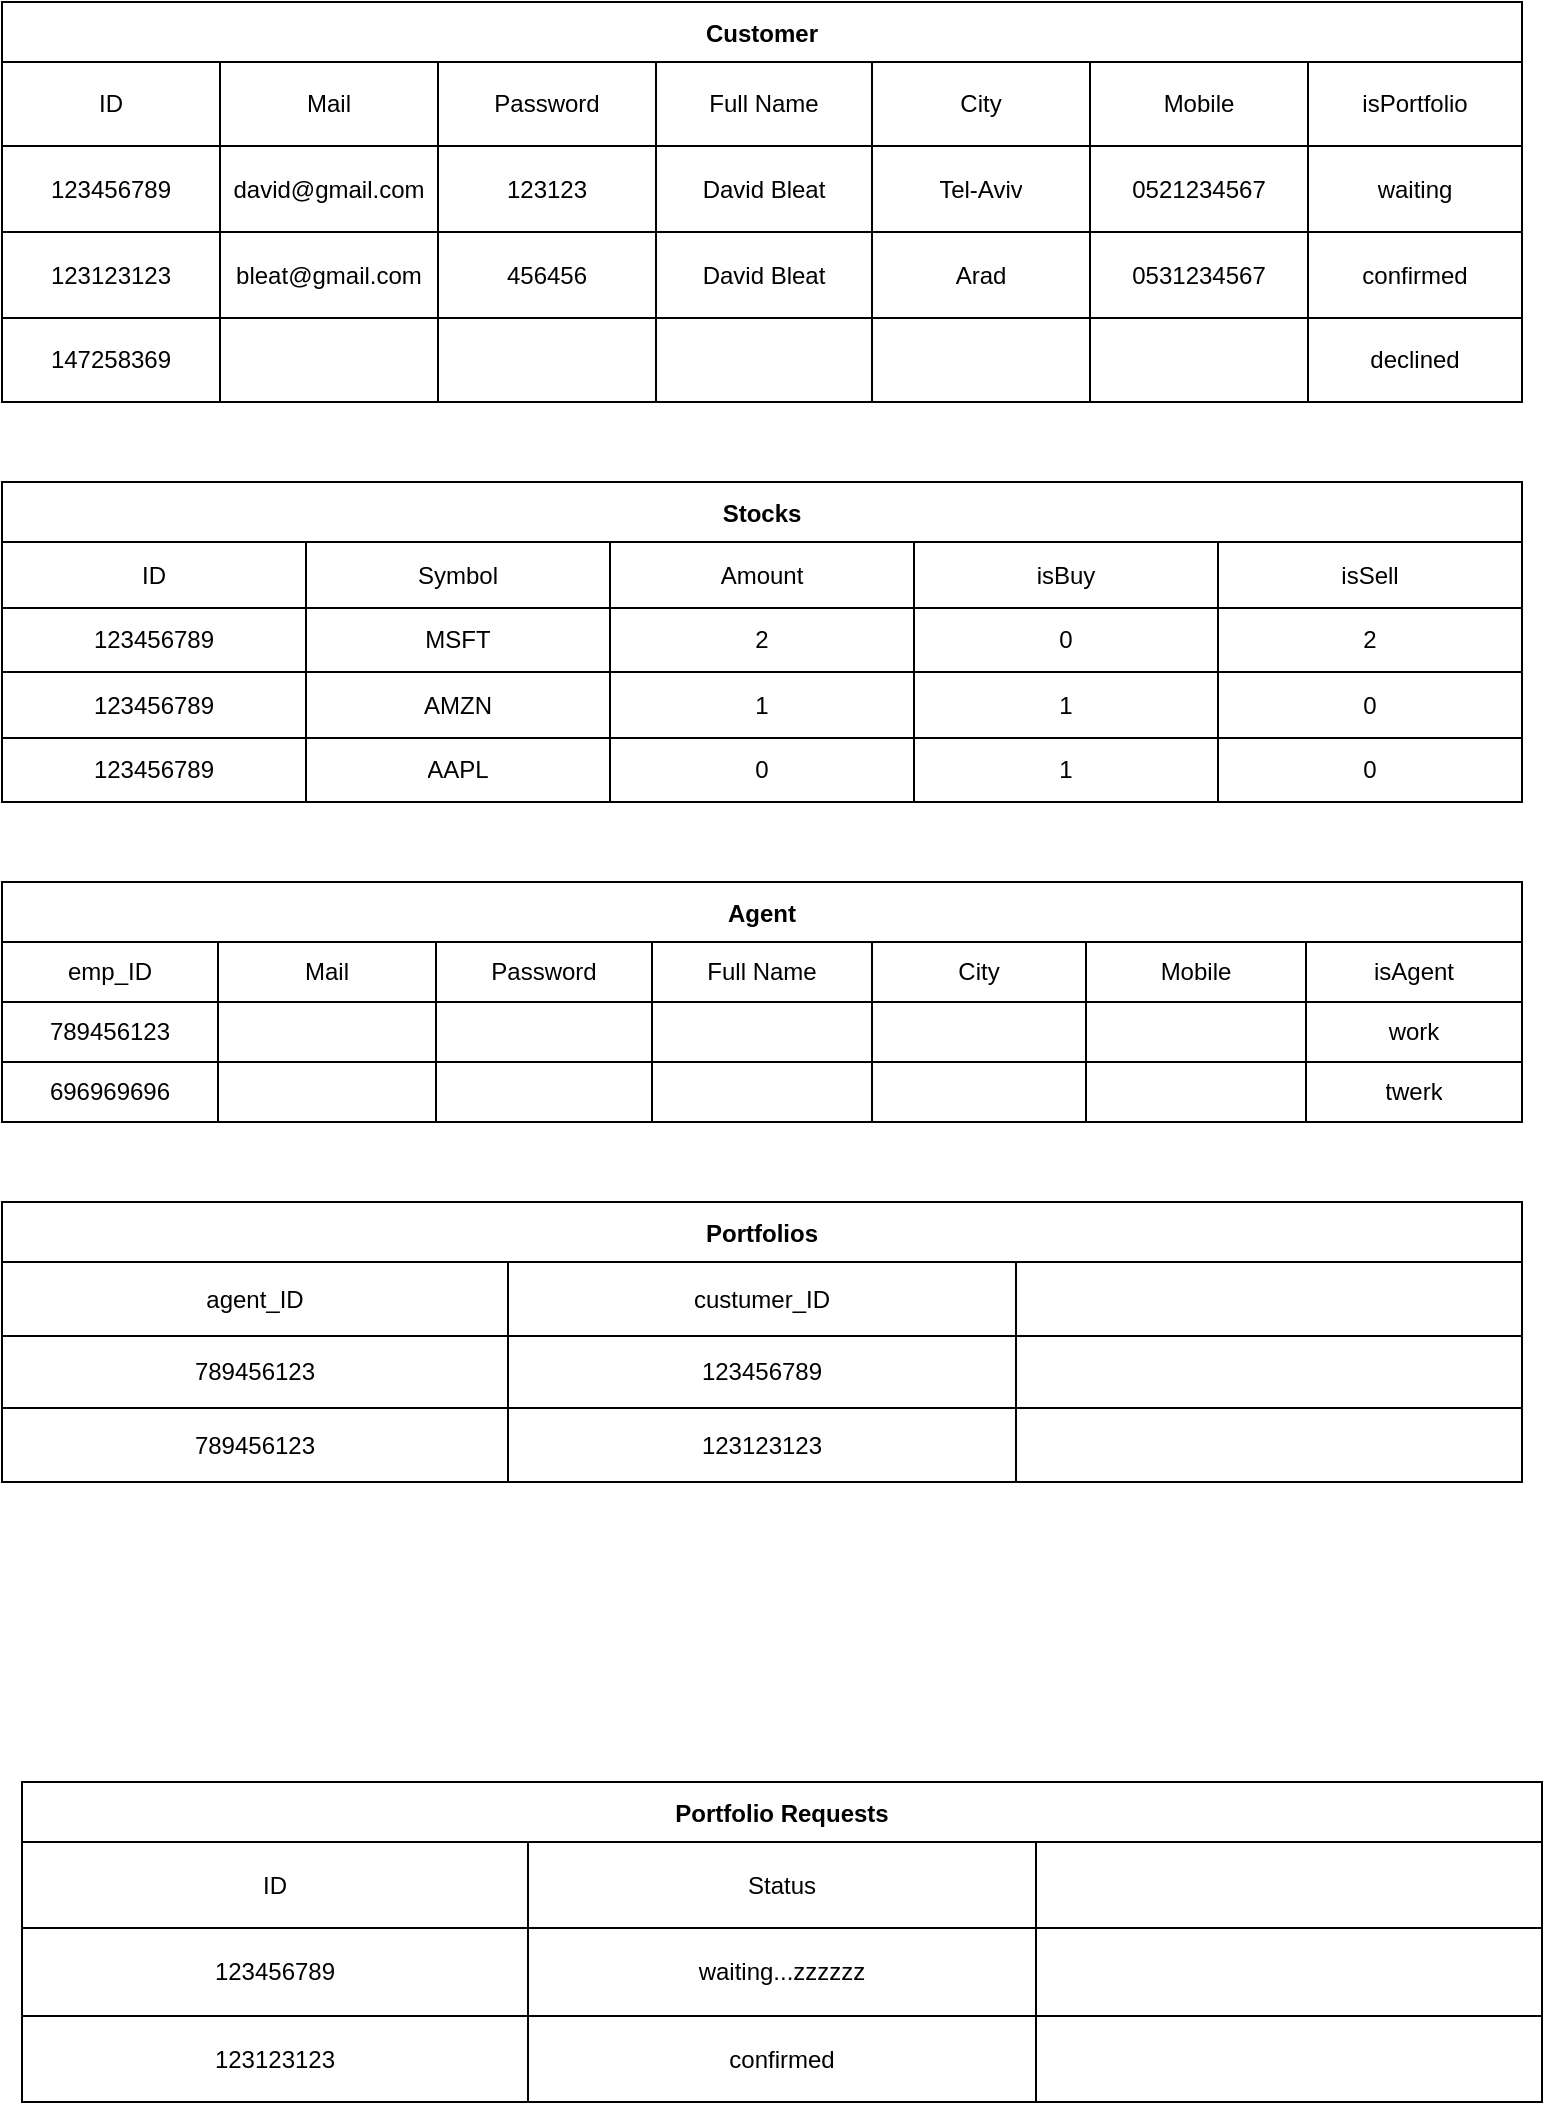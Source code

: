 <mxfile version="17.2.4" type="device"><diagram id="ViAlL8SlygQ1EkXFm6IQ" name="Page-1"><mxGraphModel dx="1422" dy="786" grid="1" gridSize="10" guides="1" tooltips="1" connect="1" arrows="1" fold="1" page="1" pageScale="1" pageWidth="827" pageHeight="1169" math="0" shadow="0"><root><mxCell id="0"/><mxCell id="1" parent="0"/><mxCell id="Bq81MzoqfHAyuLCeeTF2-1" value="Customer" style="shape=table;startSize=30;container=1;collapsible=0;childLayout=tableLayout;fontStyle=1;align=center;" vertex="1" parent="1"><mxGeometry x="40" y="40" width="760" height="200" as="geometry"/></mxCell><mxCell id="Bq81MzoqfHAyuLCeeTF2-2" value="" style="shape=tableRow;horizontal=0;startSize=0;swimlaneHead=0;swimlaneBody=0;top=0;left=0;bottom=0;right=0;collapsible=0;dropTarget=0;fillColor=none;points=[[0,0.5],[1,0.5]];portConstraint=eastwest;" vertex="1" parent="Bq81MzoqfHAyuLCeeTF2-1"><mxGeometry y="30" width="760" height="42" as="geometry"/></mxCell><mxCell id="Bq81MzoqfHAyuLCeeTF2-3" value="ID" style="shape=partialRectangle;html=1;whiteSpace=wrap;connectable=0;fillColor=none;top=0;left=0;bottom=0;right=0;overflow=hidden;" vertex="1" parent="Bq81MzoqfHAyuLCeeTF2-2"><mxGeometry width="109" height="42" as="geometry"><mxRectangle width="109" height="42" as="alternateBounds"/></mxGeometry></mxCell><mxCell id="Bq81MzoqfHAyuLCeeTF2-4" value="Mail" style="shape=partialRectangle;html=1;whiteSpace=wrap;connectable=0;fillColor=none;top=0;left=0;bottom=0;right=0;overflow=hidden;" vertex="1" parent="Bq81MzoqfHAyuLCeeTF2-2"><mxGeometry x="109" width="109" height="42" as="geometry"><mxRectangle width="109" height="42" as="alternateBounds"/></mxGeometry></mxCell><mxCell id="Bq81MzoqfHAyuLCeeTF2-5" value="Password" style="shape=partialRectangle;html=1;whiteSpace=wrap;connectable=0;fillColor=none;top=0;left=0;bottom=0;right=0;overflow=hidden;" vertex="1" parent="Bq81MzoqfHAyuLCeeTF2-2"><mxGeometry x="218" width="109" height="42" as="geometry"><mxRectangle width="109" height="42" as="alternateBounds"/></mxGeometry></mxCell><mxCell id="Bq81MzoqfHAyuLCeeTF2-14" value="Full Name" style="shape=partialRectangle;html=1;whiteSpace=wrap;connectable=0;fillColor=none;top=0;left=0;bottom=0;right=0;overflow=hidden;" vertex="1" parent="Bq81MzoqfHAyuLCeeTF2-2"><mxGeometry x="327" width="108" height="42" as="geometry"><mxRectangle width="108" height="42" as="alternateBounds"/></mxGeometry></mxCell><mxCell id="Bq81MzoqfHAyuLCeeTF2-17" value="City" style="shape=partialRectangle;html=1;whiteSpace=wrap;connectable=0;fillColor=none;top=0;left=0;bottom=0;right=0;overflow=hidden;" vertex="1" parent="Bq81MzoqfHAyuLCeeTF2-2"><mxGeometry x="435" width="109" height="42" as="geometry"><mxRectangle width="109" height="42" as="alternateBounds"/></mxGeometry></mxCell><mxCell id="Bq81MzoqfHAyuLCeeTF2-20" value="Mobile" style="shape=partialRectangle;html=1;whiteSpace=wrap;connectable=0;fillColor=none;top=0;left=0;bottom=0;right=0;overflow=hidden;" vertex="1" parent="Bq81MzoqfHAyuLCeeTF2-2"><mxGeometry x="544" width="109" height="42" as="geometry"><mxRectangle width="109" height="42" as="alternateBounds"/></mxGeometry></mxCell><mxCell id="Bq81MzoqfHAyuLCeeTF2-55" value="isPortfolio" style="shape=partialRectangle;html=1;whiteSpace=wrap;connectable=0;fillColor=none;top=0;left=0;bottom=0;right=0;overflow=hidden;" vertex="1" parent="Bq81MzoqfHAyuLCeeTF2-2"><mxGeometry x="653" width="107" height="42" as="geometry"><mxRectangle width="107" height="42" as="alternateBounds"/></mxGeometry></mxCell><mxCell id="Bq81MzoqfHAyuLCeeTF2-6" value="" style="shape=tableRow;horizontal=0;startSize=0;swimlaneHead=0;swimlaneBody=0;top=0;left=0;bottom=0;right=0;collapsible=0;dropTarget=0;fillColor=none;points=[[0,0.5],[1,0.5]];portConstraint=eastwest;" vertex="1" parent="Bq81MzoqfHAyuLCeeTF2-1"><mxGeometry y="72" width="760" height="43" as="geometry"/></mxCell><mxCell id="Bq81MzoqfHAyuLCeeTF2-7" value="123456789" style="shape=partialRectangle;html=1;whiteSpace=wrap;connectable=0;fillColor=none;top=0;left=0;bottom=0;right=0;overflow=hidden;" vertex="1" parent="Bq81MzoqfHAyuLCeeTF2-6"><mxGeometry width="109" height="43" as="geometry"><mxRectangle width="109" height="43" as="alternateBounds"/></mxGeometry></mxCell><mxCell id="Bq81MzoqfHAyuLCeeTF2-8" value="david@gmail.com" style="shape=partialRectangle;html=1;whiteSpace=wrap;connectable=0;fillColor=none;top=0;left=0;bottom=0;right=0;overflow=hidden;" vertex="1" parent="Bq81MzoqfHAyuLCeeTF2-6"><mxGeometry x="109" width="109" height="43" as="geometry"><mxRectangle width="109" height="43" as="alternateBounds"/></mxGeometry></mxCell><mxCell id="Bq81MzoqfHAyuLCeeTF2-9" value="123123" style="shape=partialRectangle;html=1;whiteSpace=wrap;connectable=0;fillColor=none;top=0;left=0;bottom=0;right=0;overflow=hidden;" vertex="1" parent="Bq81MzoqfHAyuLCeeTF2-6"><mxGeometry x="218" width="109" height="43" as="geometry"><mxRectangle width="109" height="43" as="alternateBounds"/></mxGeometry></mxCell><mxCell id="Bq81MzoqfHAyuLCeeTF2-15" value="David Bleat" style="shape=partialRectangle;html=1;whiteSpace=wrap;connectable=0;fillColor=none;top=0;left=0;bottom=0;right=0;overflow=hidden;" vertex="1" parent="Bq81MzoqfHAyuLCeeTF2-6"><mxGeometry x="327" width="108" height="43" as="geometry"><mxRectangle width="108" height="43" as="alternateBounds"/></mxGeometry></mxCell><mxCell id="Bq81MzoqfHAyuLCeeTF2-18" value="Tel-Aviv" style="shape=partialRectangle;html=1;whiteSpace=wrap;connectable=0;fillColor=none;top=0;left=0;bottom=0;right=0;overflow=hidden;" vertex="1" parent="Bq81MzoqfHAyuLCeeTF2-6"><mxGeometry x="435" width="109" height="43" as="geometry"><mxRectangle width="109" height="43" as="alternateBounds"/></mxGeometry></mxCell><mxCell id="Bq81MzoqfHAyuLCeeTF2-21" value="0521234567" style="shape=partialRectangle;html=1;whiteSpace=wrap;connectable=0;fillColor=none;top=0;left=0;bottom=0;right=0;overflow=hidden;" vertex="1" parent="Bq81MzoqfHAyuLCeeTF2-6"><mxGeometry x="544" width="109" height="43" as="geometry"><mxRectangle width="109" height="43" as="alternateBounds"/></mxGeometry></mxCell><mxCell id="Bq81MzoqfHAyuLCeeTF2-56" value="waiting" style="shape=partialRectangle;html=1;whiteSpace=wrap;connectable=0;fillColor=none;top=0;left=0;bottom=0;right=0;overflow=hidden;" vertex="1" parent="Bq81MzoqfHAyuLCeeTF2-6"><mxGeometry x="653" width="107" height="43" as="geometry"><mxRectangle width="107" height="43" as="alternateBounds"/></mxGeometry></mxCell><mxCell id="Bq81MzoqfHAyuLCeeTF2-10" value="" style="shape=tableRow;horizontal=0;startSize=0;swimlaneHead=0;swimlaneBody=0;top=0;left=0;bottom=0;right=0;collapsible=0;dropTarget=0;fillColor=none;points=[[0,0.5],[1,0.5]];portConstraint=eastwest;" vertex="1" parent="Bq81MzoqfHAyuLCeeTF2-1"><mxGeometry y="115" width="760" height="43" as="geometry"/></mxCell><mxCell id="Bq81MzoqfHAyuLCeeTF2-11" value="123123123" style="shape=partialRectangle;html=1;whiteSpace=wrap;connectable=0;fillColor=none;top=0;left=0;bottom=0;right=0;overflow=hidden;" vertex="1" parent="Bq81MzoqfHAyuLCeeTF2-10"><mxGeometry width="109" height="43" as="geometry"><mxRectangle width="109" height="43" as="alternateBounds"/></mxGeometry></mxCell><mxCell id="Bq81MzoqfHAyuLCeeTF2-12" value="bleat@gmail.com" style="shape=partialRectangle;html=1;whiteSpace=wrap;connectable=0;fillColor=none;top=0;left=0;bottom=0;right=0;overflow=hidden;" vertex="1" parent="Bq81MzoqfHAyuLCeeTF2-10"><mxGeometry x="109" width="109" height="43" as="geometry"><mxRectangle width="109" height="43" as="alternateBounds"/></mxGeometry></mxCell><mxCell id="Bq81MzoqfHAyuLCeeTF2-13" value="456456" style="shape=partialRectangle;html=1;whiteSpace=wrap;connectable=0;fillColor=none;top=0;left=0;bottom=0;right=0;overflow=hidden;" vertex="1" parent="Bq81MzoqfHAyuLCeeTF2-10"><mxGeometry x="218" width="109" height="43" as="geometry"><mxRectangle width="109" height="43" as="alternateBounds"/></mxGeometry></mxCell><mxCell id="Bq81MzoqfHAyuLCeeTF2-16" value="&lt;span&gt;David Bleat&lt;/span&gt;" style="shape=partialRectangle;html=1;whiteSpace=wrap;connectable=0;fillColor=none;top=0;left=0;bottom=0;right=0;overflow=hidden;" vertex="1" parent="Bq81MzoqfHAyuLCeeTF2-10"><mxGeometry x="327" width="108" height="43" as="geometry"><mxRectangle width="108" height="43" as="alternateBounds"/></mxGeometry></mxCell><mxCell id="Bq81MzoqfHAyuLCeeTF2-19" value="Arad" style="shape=partialRectangle;html=1;whiteSpace=wrap;connectable=0;fillColor=none;top=0;left=0;bottom=0;right=0;overflow=hidden;" vertex="1" parent="Bq81MzoqfHAyuLCeeTF2-10"><mxGeometry x="435" width="109" height="43" as="geometry"><mxRectangle width="109" height="43" as="alternateBounds"/></mxGeometry></mxCell><mxCell id="Bq81MzoqfHAyuLCeeTF2-22" value="0531234567" style="shape=partialRectangle;html=1;whiteSpace=wrap;connectable=0;fillColor=none;top=0;left=0;bottom=0;right=0;overflow=hidden;" vertex="1" parent="Bq81MzoqfHAyuLCeeTF2-10"><mxGeometry x="544" width="109" height="43" as="geometry"><mxRectangle width="109" height="43" as="alternateBounds"/></mxGeometry></mxCell><mxCell id="Bq81MzoqfHAyuLCeeTF2-57" value="confirmed" style="shape=partialRectangle;html=1;whiteSpace=wrap;connectable=0;fillColor=none;top=0;left=0;bottom=0;right=0;overflow=hidden;" vertex="1" parent="Bq81MzoqfHAyuLCeeTF2-10"><mxGeometry x="653" width="107" height="43" as="geometry"><mxRectangle width="107" height="43" as="alternateBounds"/></mxGeometry></mxCell><mxCell id="Bq81MzoqfHAyuLCeeTF2-73" style="shape=tableRow;horizontal=0;startSize=0;swimlaneHead=0;swimlaneBody=0;top=0;left=0;bottom=0;right=0;collapsible=0;dropTarget=0;fillColor=none;points=[[0,0.5],[1,0.5]];portConstraint=eastwest;" vertex="1" parent="Bq81MzoqfHAyuLCeeTF2-1"><mxGeometry y="158" width="760" height="42" as="geometry"/></mxCell><mxCell id="Bq81MzoqfHAyuLCeeTF2-74" value="147258369" style="shape=partialRectangle;html=1;whiteSpace=wrap;connectable=0;fillColor=none;top=0;left=0;bottom=0;right=0;overflow=hidden;" vertex="1" parent="Bq81MzoqfHAyuLCeeTF2-73"><mxGeometry width="109" height="42" as="geometry"><mxRectangle width="109" height="42" as="alternateBounds"/></mxGeometry></mxCell><mxCell id="Bq81MzoqfHAyuLCeeTF2-75" style="shape=partialRectangle;html=1;whiteSpace=wrap;connectable=0;fillColor=none;top=0;left=0;bottom=0;right=0;overflow=hidden;" vertex="1" parent="Bq81MzoqfHAyuLCeeTF2-73"><mxGeometry x="109" width="109" height="42" as="geometry"><mxRectangle width="109" height="42" as="alternateBounds"/></mxGeometry></mxCell><mxCell id="Bq81MzoqfHAyuLCeeTF2-76" style="shape=partialRectangle;html=1;whiteSpace=wrap;connectable=0;fillColor=none;top=0;left=0;bottom=0;right=0;overflow=hidden;" vertex="1" parent="Bq81MzoqfHAyuLCeeTF2-73"><mxGeometry x="218" width="109" height="42" as="geometry"><mxRectangle width="109" height="42" as="alternateBounds"/></mxGeometry></mxCell><mxCell id="Bq81MzoqfHAyuLCeeTF2-77" style="shape=partialRectangle;html=1;whiteSpace=wrap;connectable=0;fillColor=none;top=0;left=0;bottom=0;right=0;overflow=hidden;" vertex="1" parent="Bq81MzoqfHAyuLCeeTF2-73"><mxGeometry x="327" width="108" height="42" as="geometry"><mxRectangle width="108" height="42" as="alternateBounds"/></mxGeometry></mxCell><mxCell id="Bq81MzoqfHAyuLCeeTF2-78" style="shape=partialRectangle;html=1;whiteSpace=wrap;connectable=0;fillColor=none;top=0;left=0;bottom=0;right=0;overflow=hidden;" vertex="1" parent="Bq81MzoqfHAyuLCeeTF2-73"><mxGeometry x="435" width="109" height="42" as="geometry"><mxRectangle width="109" height="42" as="alternateBounds"/></mxGeometry></mxCell><mxCell id="Bq81MzoqfHAyuLCeeTF2-79" style="shape=partialRectangle;html=1;whiteSpace=wrap;connectable=0;fillColor=none;top=0;left=0;bottom=0;right=0;overflow=hidden;" vertex="1" parent="Bq81MzoqfHAyuLCeeTF2-73"><mxGeometry x="544" width="109" height="42" as="geometry"><mxRectangle width="109" height="42" as="alternateBounds"/></mxGeometry></mxCell><mxCell id="Bq81MzoqfHAyuLCeeTF2-80" value="declined" style="shape=partialRectangle;html=1;whiteSpace=wrap;connectable=0;fillColor=none;top=0;left=0;bottom=0;right=0;overflow=hidden;" vertex="1" parent="Bq81MzoqfHAyuLCeeTF2-73"><mxGeometry x="653" width="107" height="42" as="geometry"><mxRectangle width="107" height="42" as="alternateBounds"/></mxGeometry></mxCell><mxCell id="Bq81MzoqfHAyuLCeeTF2-23" value="Stocks" style="shape=table;startSize=30;container=1;collapsible=0;childLayout=tableLayout;fontStyle=1;align=center;" vertex="1" parent="1"><mxGeometry x="40" y="280" width="760" height="160" as="geometry"/></mxCell><mxCell id="Bq81MzoqfHAyuLCeeTF2-24" value="" style="shape=tableRow;horizontal=0;startSize=0;swimlaneHead=0;swimlaneBody=0;top=0;left=0;bottom=0;right=0;collapsible=0;dropTarget=0;fillColor=none;points=[[0,0.5],[1,0.5]];portConstraint=eastwest;" vertex="1" parent="Bq81MzoqfHAyuLCeeTF2-23"><mxGeometry y="30" width="760" height="33" as="geometry"/></mxCell><mxCell id="Bq81MzoqfHAyuLCeeTF2-25" value="ID" style="shape=partialRectangle;html=1;whiteSpace=wrap;connectable=0;fillColor=none;top=0;left=0;bottom=0;right=0;overflow=hidden;" vertex="1" parent="Bq81MzoqfHAyuLCeeTF2-24"><mxGeometry width="152" height="33" as="geometry"><mxRectangle width="152" height="33" as="alternateBounds"/></mxGeometry></mxCell><mxCell id="Bq81MzoqfHAyuLCeeTF2-26" value="Symbol" style="shape=partialRectangle;html=1;whiteSpace=wrap;connectable=0;fillColor=none;top=0;left=0;bottom=0;right=0;overflow=hidden;" vertex="1" parent="Bq81MzoqfHAyuLCeeTF2-24"><mxGeometry x="152" width="152" height="33" as="geometry"><mxRectangle width="152" height="33" as="alternateBounds"/></mxGeometry></mxCell><mxCell id="Bq81MzoqfHAyuLCeeTF2-27" value="Amount" style="shape=partialRectangle;html=1;whiteSpace=wrap;connectable=0;fillColor=none;top=0;left=0;bottom=0;right=0;overflow=hidden;" vertex="1" parent="Bq81MzoqfHAyuLCeeTF2-24"><mxGeometry x="304" width="152" height="33" as="geometry"><mxRectangle width="152" height="33" as="alternateBounds"/></mxGeometry></mxCell><mxCell id="Bq81MzoqfHAyuLCeeTF2-36" value="isBuy" style="shape=partialRectangle;html=1;whiteSpace=wrap;connectable=0;fillColor=none;top=0;left=0;bottom=0;right=0;overflow=hidden;" vertex="1" parent="Bq81MzoqfHAyuLCeeTF2-24"><mxGeometry x="456" width="152" height="33" as="geometry"><mxRectangle width="152" height="33" as="alternateBounds"/></mxGeometry></mxCell><mxCell id="Bq81MzoqfHAyuLCeeTF2-39" value="isSell" style="shape=partialRectangle;html=1;whiteSpace=wrap;connectable=0;fillColor=none;top=0;left=0;bottom=0;right=0;overflow=hidden;" vertex="1" parent="Bq81MzoqfHAyuLCeeTF2-24"><mxGeometry x="608" width="152" height="33" as="geometry"><mxRectangle width="152" height="33" as="alternateBounds"/></mxGeometry></mxCell><mxCell id="Bq81MzoqfHAyuLCeeTF2-28" value="" style="shape=tableRow;horizontal=0;startSize=0;swimlaneHead=0;swimlaneBody=0;top=0;left=0;bottom=0;right=0;collapsible=0;dropTarget=0;fillColor=none;points=[[0,0.5],[1,0.5]];portConstraint=eastwest;" vertex="1" parent="Bq81MzoqfHAyuLCeeTF2-23"><mxGeometry y="63" width="760" height="32" as="geometry"/></mxCell><mxCell id="Bq81MzoqfHAyuLCeeTF2-29" value="123456789" style="shape=partialRectangle;html=1;whiteSpace=wrap;connectable=0;fillColor=none;top=0;left=0;bottom=0;right=0;overflow=hidden;" vertex="1" parent="Bq81MzoqfHAyuLCeeTF2-28"><mxGeometry width="152" height="32" as="geometry"><mxRectangle width="152" height="32" as="alternateBounds"/></mxGeometry></mxCell><mxCell id="Bq81MzoqfHAyuLCeeTF2-30" value="MSFT" style="shape=partialRectangle;html=1;whiteSpace=wrap;connectable=0;fillColor=none;top=0;left=0;bottom=0;right=0;overflow=hidden;" vertex="1" parent="Bq81MzoqfHAyuLCeeTF2-28"><mxGeometry x="152" width="152" height="32" as="geometry"><mxRectangle width="152" height="32" as="alternateBounds"/></mxGeometry></mxCell><mxCell id="Bq81MzoqfHAyuLCeeTF2-31" value="2" style="shape=partialRectangle;html=1;whiteSpace=wrap;connectable=0;fillColor=none;top=0;left=0;bottom=0;right=0;overflow=hidden;" vertex="1" parent="Bq81MzoqfHAyuLCeeTF2-28"><mxGeometry x="304" width="152" height="32" as="geometry"><mxRectangle width="152" height="32" as="alternateBounds"/></mxGeometry></mxCell><mxCell id="Bq81MzoqfHAyuLCeeTF2-37" value="0" style="shape=partialRectangle;html=1;whiteSpace=wrap;connectable=0;fillColor=none;top=0;left=0;bottom=0;right=0;overflow=hidden;" vertex="1" parent="Bq81MzoqfHAyuLCeeTF2-28"><mxGeometry x="456" width="152" height="32" as="geometry"><mxRectangle width="152" height="32" as="alternateBounds"/></mxGeometry></mxCell><mxCell id="Bq81MzoqfHAyuLCeeTF2-40" value="2" style="shape=partialRectangle;html=1;whiteSpace=wrap;connectable=0;fillColor=none;top=0;left=0;bottom=0;right=0;overflow=hidden;" vertex="1" parent="Bq81MzoqfHAyuLCeeTF2-28"><mxGeometry x="608" width="152" height="32" as="geometry"><mxRectangle width="152" height="32" as="alternateBounds"/></mxGeometry></mxCell><mxCell id="Bq81MzoqfHAyuLCeeTF2-32" value="" style="shape=tableRow;horizontal=0;startSize=0;swimlaneHead=0;swimlaneBody=0;top=0;left=0;bottom=0;right=0;collapsible=0;dropTarget=0;fillColor=none;points=[[0,0.5],[1,0.5]];portConstraint=eastwest;" vertex="1" parent="Bq81MzoqfHAyuLCeeTF2-23"><mxGeometry y="95" width="760" height="33" as="geometry"/></mxCell><mxCell id="Bq81MzoqfHAyuLCeeTF2-33" value="123456789" style="shape=partialRectangle;html=1;whiteSpace=wrap;connectable=0;fillColor=none;top=0;left=0;bottom=0;right=0;overflow=hidden;" vertex="1" parent="Bq81MzoqfHAyuLCeeTF2-32"><mxGeometry width="152" height="33" as="geometry"><mxRectangle width="152" height="33" as="alternateBounds"/></mxGeometry></mxCell><mxCell id="Bq81MzoqfHAyuLCeeTF2-34" value="AMZN" style="shape=partialRectangle;html=1;whiteSpace=wrap;connectable=0;fillColor=none;top=0;left=0;bottom=0;right=0;overflow=hidden;" vertex="1" parent="Bq81MzoqfHAyuLCeeTF2-32"><mxGeometry x="152" width="152" height="33" as="geometry"><mxRectangle width="152" height="33" as="alternateBounds"/></mxGeometry></mxCell><mxCell id="Bq81MzoqfHAyuLCeeTF2-35" value="1" style="shape=partialRectangle;html=1;whiteSpace=wrap;connectable=0;fillColor=none;top=0;left=0;bottom=0;right=0;overflow=hidden;" vertex="1" parent="Bq81MzoqfHAyuLCeeTF2-32"><mxGeometry x="304" width="152" height="33" as="geometry"><mxRectangle width="152" height="33" as="alternateBounds"/></mxGeometry></mxCell><mxCell id="Bq81MzoqfHAyuLCeeTF2-38" value="1" style="shape=partialRectangle;html=1;whiteSpace=wrap;connectable=0;fillColor=none;top=0;left=0;bottom=0;right=0;overflow=hidden;" vertex="1" parent="Bq81MzoqfHAyuLCeeTF2-32"><mxGeometry x="456" width="152" height="33" as="geometry"><mxRectangle width="152" height="33" as="alternateBounds"/></mxGeometry></mxCell><mxCell id="Bq81MzoqfHAyuLCeeTF2-41" value="0" style="shape=partialRectangle;html=1;whiteSpace=wrap;connectable=0;fillColor=none;top=0;left=0;bottom=0;right=0;overflow=hidden;" vertex="1" parent="Bq81MzoqfHAyuLCeeTF2-32"><mxGeometry x="608" width="152" height="33" as="geometry"><mxRectangle width="152" height="33" as="alternateBounds"/></mxGeometry></mxCell><mxCell id="Bq81MzoqfHAyuLCeeTF2-120" style="shape=tableRow;horizontal=0;startSize=0;swimlaneHead=0;swimlaneBody=0;top=0;left=0;bottom=0;right=0;collapsible=0;dropTarget=0;fillColor=none;points=[[0,0.5],[1,0.5]];portConstraint=eastwest;" vertex="1" parent="Bq81MzoqfHAyuLCeeTF2-23"><mxGeometry y="128" width="760" height="32" as="geometry"/></mxCell><mxCell id="Bq81MzoqfHAyuLCeeTF2-121" value="123456789" style="shape=partialRectangle;html=1;whiteSpace=wrap;connectable=0;fillColor=none;top=0;left=0;bottom=0;right=0;overflow=hidden;" vertex="1" parent="Bq81MzoqfHAyuLCeeTF2-120"><mxGeometry width="152" height="32" as="geometry"><mxRectangle width="152" height="32" as="alternateBounds"/></mxGeometry></mxCell><mxCell id="Bq81MzoqfHAyuLCeeTF2-122" value="AAPL" style="shape=partialRectangle;html=1;whiteSpace=wrap;connectable=0;fillColor=none;top=0;left=0;bottom=0;right=0;overflow=hidden;" vertex="1" parent="Bq81MzoqfHAyuLCeeTF2-120"><mxGeometry x="152" width="152" height="32" as="geometry"><mxRectangle width="152" height="32" as="alternateBounds"/></mxGeometry></mxCell><mxCell id="Bq81MzoqfHAyuLCeeTF2-123" value="0" style="shape=partialRectangle;html=1;whiteSpace=wrap;connectable=0;fillColor=none;top=0;left=0;bottom=0;right=0;overflow=hidden;" vertex="1" parent="Bq81MzoqfHAyuLCeeTF2-120"><mxGeometry x="304" width="152" height="32" as="geometry"><mxRectangle width="152" height="32" as="alternateBounds"/></mxGeometry></mxCell><mxCell id="Bq81MzoqfHAyuLCeeTF2-124" value="1" style="shape=partialRectangle;html=1;whiteSpace=wrap;connectable=0;fillColor=none;top=0;left=0;bottom=0;right=0;overflow=hidden;" vertex="1" parent="Bq81MzoqfHAyuLCeeTF2-120"><mxGeometry x="456" width="152" height="32" as="geometry"><mxRectangle width="152" height="32" as="alternateBounds"/></mxGeometry></mxCell><mxCell id="Bq81MzoqfHAyuLCeeTF2-125" value="0" style="shape=partialRectangle;html=1;whiteSpace=wrap;connectable=0;fillColor=none;top=0;left=0;bottom=0;right=0;overflow=hidden;" vertex="1" parent="Bq81MzoqfHAyuLCeeTF2-120"><mxGeometry x="608" width="152" height="32" as="geometry"><mxRectangle width="152" height="32" as="alternateBounds"/></mxGeometry></mxCell><mxCell id="Bq81MzoqfHAyuLCeeTF2-42" value="Portfolio Requests" style="shape=table;startSize=30;container=1;collapsible=0;childLayout=tableLayout;fontStyle=1;align=center;" vertex="1" parent="1"><mxGeometry x="50" y="930" width="760" height="160" as="geometry"/></mxCell><mxCell id="Bq81MzoqfHAyuLCeeTF2-43" value="" style="shape=tableRow;horizontal=0;startSize=0;swimlaneHead=0;swimlaneBody=0;top=0;left=0;bottom=0;right=0;collapsible=0;dropTarget=0;fillColor=none;points=[[0,0.5],[1,0.5]];portConstraint=eastwest;" vertex="1" parent="Bq81MzoqfHAyuLCeeTF2-42"><mxGeometry y="30" width="760" height="43" as="geometry"/></mxCell><mxCell id="Bq81MzoqfHAyuLCeeTF2-44" value="ID" style="shape=partialRectangle;html=1;whiteSpace=wrap;connectable=0;fillColor=none;top=0;left=0;bottom=0;right=0;overflow=hidden;" vertex="1" parent="Bq81MzoqfHAyuLCeeTF2-43"><mxGeometry width="253" height="43" as="geometry"><mxRectangle width="253" height="43" as="alternateBounds"/></mxGeometry></mxCell><mxCell id="Bq81MzoqfHAyuLCeeTF2-45" value="Status" style="shape=partialRectangle;html=1;whiteSpace=wrap;connectable=0;fillColor=none;top=0;left=0;bottom=0;right=0;overflow=hidden;" vertex="1" parent="Bq81MzoqfHAyuLCeeTF2-43"><mxGeometry x="253" width="254" height="43" as="geometry"><mxRectangle width="254" height="43" as="alternateBounds"/></mxGeometry></mxCell><mxCell id="Bq81MzoqfHAyuLCeeTF2-46" value="" style="shape=partialRectangle;html=1;whiteSpace=wrap;connectable=0;fillColor=none;top=0;left=0;bottom=0;right=0;overflow=hidden;" vertex="1" parent="Bq81MzoqfHAyuLCeeTF2-43"><mxGeometry x="507" width="253" height="43" as="geometry"><mxRectangle width="253" height="43" as="alternateBounds"/></mxGeometry></mxCell><mxCell id="Bq81MzoqfHAyuLCeeTF2-47" value="" style="shape=tableRow;horizontal=0;startSize=0;swimlaneHead=0;swimlaneBody=0;top=0;left=0;bottom=0;right=0;collapsible=0;dropTarget=0;fillColor=none;points=[[0,0.5],[1,0.5]];portConstraint=eastwest;" vertex="1" parent="Bq81MzoqfHAyuLCeeTF2-42"><mxGeometry y="73" width="760" height="44" as="geometry"/></mxCell><mxCell id="Bq81MzoqfHAyuLCeeTF2-48" value="123456789" style="shape=partialRectangle;html=1;whiteSpace=wrap;connectable=0;fillColor=none;top=0;left=0;bottom=0;right=0;overflow=hidden;" vertex="1" parent="Bq81MzoqfHAyuLCeeTF2-47"><mxGeometry width="253" height="44" as="geometry"><mxRectangle width="253" height="44" as="alternateBounds"/></mxGeometry></mxCell><mxCell id="Bq81MzoqfHAyuLCeeTF2-49" value="waiting...zzzzzz" style="shape=partialRectangle;html=1;whiteSpace=wrap;connectable=0;fillColor=none;top=0;left=0;bottom=0;right=0;overflow=hidden;" vertex="1" parent="Bq81MzoqfHAyuLCeeTF2-47"><mxGeometry x="253" width="254" height="44" as="geometry"><mxRectangle width="254" height="44" as="alternateBounds"/></mxGeometry></mxCell><mxCell id="Bq81MzoqfHAyuLCeeTF2-50" value="" style="shape=partialRectangle;html=1;whiteSpace=wrap;connectable=0;fillColor=none;top=0;left=0;bottom=0;right=0;overflow=hidden;" vertex="1" parent="Bq81MzoqfHAyuLCeeTF2-47"><mxGeometry x="507" width="253" height="44" as="geometry"><mxRectangle width="253" height="44" as="alternateBounds"/></mxGeometry></mxCell><mxCell id="Bq81MzoqfHAyuLCeeTF2-51" value="" style="shape=tableRow;horizontal=0;startSize=0;swimlaneHead=0;swimlaneBody=0;top=0;left=0;bottom=0;right=0;collapsible=0;dropTarget=0;fillColor=none;points=[[0,0.5],[1,0.5]];portConstraint=eastwest;" vertex="1" parent="Bq81MzoqfHAyuLCeeTF2-42"><mxGeometry y="117" width="760" height="43" as="geometry"/></mxCell><mxCell id="Bq81MzoqfHAyuLCeeTF2-52" value="123123123" style="shape=partialRectangle;html=1;whiteSpace=wrap;connectable=0;fillColor=none;top=0;left=0;bottom=0;right=0;overflow=hidden;" vertex="1" parent="Bq81MzoqfHAyuLCeeTF2-51"><mxGeometry width="253" height="43" as="geometry"><mxRectangle width="253" height="43" as="alternateBounds"/></mxGeometry></mxCell><mxCell id="Bq81MzoqfHAyuLCeeTF2-53" value="confirmed" style="shape=partialRectangle;html=1;whiteSpace=wrap;connectable=0;fillColor=none;top=0;left=0;bottom=0;right=0;overflow=hidden;" vertex="1" parent="Bq81MzoqfHAyuLCeeTF2-51"><mxGeometry x="253" width="254" height="43" as="geometry"><mxRectangle width="254" height="43" as="alternateBounds"/></mxGeometry></mxCell><mxCell id="Bq81MzoqfHAyuLCeeTF2-54" value="" style="shape=partialRectangle;html=1;whiteSpace=wrap;connectable=0;fillColor=none;top=0;left=0;bottom=0;right=0;overflow=hidden;" vertex="1" parent="Bq81MzoqfHAyuLCeeTF2-51"><mxGeometry x="507" width="253" height="43" as="geometry"><mxRectangle width="253" height="43" as="alternateBounds"/></mxGeometry></mxCell><mxCell id="Bq81MzoqfHAyuLCeeTF2-82" value="Agent" style="shape=table;startSize=30;container=1;collapsible=0;childLayout=tableLayout;fontStyle=1;align=center;" vertex="1" parent="1"><mxGeometry x="40" y="480" width="760" height="120" as="geometry"/></mxCell><mxCell id="Bq81MzoqfHAyuLCeeTF2-83" value="" style="shape=tableRow;horizontal=0;startSize=0;swimlaneHead=0;swimlaneBody=0;top=0;left=0;bottom=0;right=0;collapsible=0;dropTarget=0;fillColor=none;points=[[0,0.5],[1,0.5]];portConstraint=eastwest;" vertex="1" parent="Bq81MzoqfHAyuLCeeTF2-82"><mxGeometry y="30" width="760" height="30" as="geometry"/></mxCell><mxCell id="Bq81MzoqfHAyuLCeeTF2-84" value="emp_ID" style="shape=partialRectangle;html=1;whiteSpace=wrap;connectable=0;fillColor=none;top=0;left=0;bottom=0;right=0;overflow=hidden;" vertex="1" parent="Bq81MzoqfHAyuLCeeTF2-83"><mxGeometry width="108" height="30" as="geometry"><mxRectangle width="108" height="30" as="alternateBounds"/></mxGeometry></mxCell><mxCell id="Bq81MzoqfHAyuLCeeTF2-85" value="Mail" style="shape=partialRectangle;html=1;whiteSpace=wrap;connectable=0;fillColor=none;top=0;left=0;bottom=0;right=0;overflow=hidden;" vertex="1" parent="Bq81MzoqfHAyuLCeeTF2-83"><mxGeometry x="108" width="109" height="30" as="geometry"><mxRectangle width="109" height="30" as="alternateBounds"/></mxGeometry></mxCell><mxCell id="Bq81MzoqfHAyuLCeeTF2-86" value="Password" style="shape=partialRectangle;html=1;whiteSpace=wrap;connectable=0;fillColor=none;top=0;left=0;bottom=0;right=0;overflow=hidden;" vertex="1" parent="Bq81MzoqfHAyuLCeeTF2-83"><mxGeometry x="217" width="108" height="30" as="geometry"><mxRectangle width="108" height="30" as="alternateBounds"/></mxGeometry></mxCell><mxCell id="Bq81MzoqfHAyuLCeeTF2-95" value="Full Name" style="shape=partialRectangle;html=1;whiteSpace=wrap;connectable=0;fillColor=none;top=0;left=0;bottom=0;right=0;overflow=hidden;" vertex="1" parent="Bq81MzoqfHAyuLCeeTF2-83"><mxGeometry x="325" width="110" height="30" as="geometry"><mxRectangle width="110" height="30" as="alternateBounds"/></mxGeometry></mxCell><mxCell id="Bq81MzoqfHAyuLCeeTF2-98" value="City" style="shape=partialRectangle;html=1;whiteSpace=wrap;connectable=0;fillColor=none;top=0;left=0;bottom=0;right=0;overflow=hidden;" vertex="1" parent="Bq81MzoqfHAyuLCeeTF2-83"><mxGeometry x="435" width="107" height="30" as="geometry"><mxRectangle width="107" height="30" as="alternateBounds"/></mxGeometry></mxCell><mxCell id="Bq81MzoqfHAyuLCeeTF2-101" value="Mobile" style="shape=partialRectangle;html=1;whiteSpace=wrap;connectable=0;fillColor=none;top=0;left=0;bottom=0;right=0;overflow=hidden;" vertex="1" parent="Bq81MzoqfHAyuLCeeTF2-83"><mxGeometry x="542" width="110" height="30" as="geometry"><mxRectangle width="110" height="30" as="alternateBounds"/></mxGeometry></mxCell><mxCell id="Bq81MzoqfHAyuLCeeTF2-104" value="isAgent" style="shape=partialRectangle;html=1;whiteSpace=wrap;connectable=0;fillColor=none;top=0;left=0;bottom=0;right=0;overflow=hidden;" vertex="1" parent="Bq81MzoqfHAyuLCeeTF2-83"><mxGeometry x="652" width="108" height="30" as="geometry"><mxRectangle width="108" height="30" as="alternateBounds"/></mxGeometry></mxCell><mxCell id="Bq81MzoqfHAyuLCeeTF2-87" value="" style="shape=tableRow;horizontal=0;startSize=0;swimlaneHead=0;swimlaneBody=0;top=0;left=0;bottom=0;right=0;collapsible=0;dropTarget=0;fillColor=none;points=[[0,0.5],[1,0.5]];portConstraint=eastwest;" vertex="1" parent="Bq81MzoqfHAyuLCeeTF2-82"><mxGeometry y="60" width="760" height="30" as="geometry"/></mxCell><mxCell id="Bq81MzoqfHAyuLCeeTF2-88" value="789456123" style="shape=partialRectangle;html=1;whiteSpace=wrap;connectable=0;fillColor=none;top=0;left=0;bottom=0;right=0;overflow=hidden;" vertex="1" parent="Bq81MzoqfHAyuLCeeTF2-87"><mxGeometry width="108" height="30" as="geometry"><mxRectangle width="108" height="30" as="alternateBounds"/></mxGeometry></mxCell><mxCell id="Bq81MzoqfHAyuLCeeTF2-89" value="" style="shape=partialRectangle;html=1;whiteSpace=wrap;connectable=0;fillColor=none;top=0;left=0;bottom=0;right=0;overflow=hidden;" vertex="1" parent="Bq81MzoqfHAyuLCeeTF2-87"><mxGeometry x="108" width="109" height="30" as="geometry"><mxRectangle width="109" height="30" as="alternateBounds"/></mxGeometry></mxCell><mxCell id="Bq81MzoqfHAyuLCeeTF2-90" value="" style="shape=partialRectangle;html=1;whiteSpace=wrap;connectable=0;fillColor=none;top=0;left=0;bottom=0;right=0;overflow=hidden;" vertex="1" parent="Bq81MzoqfHAyuLCeeTF2-87"><mxGeometry x="217" width="108" height="30" as="geometry"><mxRectangle width="108" height="30" as="alternateBounds"/></mxGeometry></mxCell><mxCell id="Bq81MzoqfHAyuLCeeTF2-96" style="shape=partialRectangle;html=1;whiteSpace=wrap;connectable=0;fillColor=none;top=0;left=0;bottom=0;right=0;overflow=hidden;" vertex="1" parent="Bq81MzoqfHAyuLCeeTF2-87"><mxGeometry x="325" width="110" height="30" as="geometry"><mxRectangle width="110" height="30" as="alternateBounds"/></mxGeometry></mxCell><mxCell id="Bq81MzoqfHAyuLCeeTF2-99" style="shape=partialRectangle;html=1;whiteSpace=wrap;connectable=0;fillColor=none;top=0;left=0;bottom=0;right=0;overflow=hidden;" vertex="1" parent="Bq81MzoqfHAyuLCeeTF2-87"><mxGeometry x="435" width="107" height="30" as="geometry"><mxRectangle width="107" height="30" as="alternateBounds"/></mxGeometry></mxCell><mxCell id="Bq81MzoqfHAyuLCeeTF2-102" style="shape=partialRectangle;html=1;whiteSpace=wrap;connectable=0;fillColor=none;top=0;left=0;bottom=0;right=0;overflow=hidden;" vertex="1" parent="Bq81MzoqfHAyuLCeeTF2-87"><mxGeometry x="542" width="110" height="30" as="geometry"><mxRectangle width="110" height="30" as="alternateBounds"/></mxGeometry></mxCell><mxCell id="Bq81MzoqfHAyuLCeeTF2-105" value="work" style="shape=partialRectangle;html=1;whiteSpace=wrap;connectable=0;fillColor=none;top=0;left=0;bottom=0;right=0;overflow=hidden;" vertex="1" parent="Bq81MzoqfHAyuLCeeTF2-87"><mxGeometry x="652" width="108" height="30" as="geometry"><mxRectangle width="108" height="30" as="alternateBounds"/></mxGeometry></mxCell><mxCell id="Bq81MzoqfHAyuLCeeTF2-91" value="" style="shape=tableRow;horizontal=0;startSize=0;swimlaneHead=0;swimlaneBody=0;top=0;left=0;bottom=0;right=0;collapsible=0;dropTarget=0;fillColor=none;points=[[0,0.5],[1,0.5]];portConstraint=eastwest;" vertex="1" parent="Bq81MzoqfHAyuLCeeTF2-82"><mxGeometry y="90" width="760" height="30" as="geometry"/></mxCell><mxCell id="Bq81MzoqfHAyuLCeeTF2-92" value="696969696" style="shape=partialRectangle;html=1;whiteSpace=wrap;connectable=0;fillColor=none;top=0;left=0;bottom=0;right=0;overflow=hidden;" vertex="1" parent="Bq81MzoqfHAyuLCeeTF2-91"><mxGeometry width="108" height="30" as="geometry"><mxRectangle width="108" height="30" as="alternateBounds"/></mxGeometry></mxCell><mxCell id="Bq81MzoqfHAyuLCeeTF2-93" value="" style="shape=partialRectangle;html=1;whiteSpace=wrap;connectable=0;fillColor=none;top=0;left=0;bottom=0;right=0;overflow=hidden;" vertex="1" parent="Bq81MzoqfHAyuLCeeTF2-91"><mxGeometry x="108" width="109" height="30" as="geometry"><mxRectangle width="109" height="30" as="alternateBounds"/></mxGeometry></mxCell><mxCell id="Bq81MzoqfHAyuLCeeTF2-94" value="" style="shape=partialRectangle;html=1;whiteSpace=wrap;connectable=0;fillColor=none;top=0;left=0;bottom=0;right=0;overflow=hidden;" vertex="1" parent="Bq81MzoqfHAyuLCeeTF2-91"><mxGeometry x="217" width="108" height="30" as="geometry"><mxRectangle width="108" height="30" as="alternateBounds"/></mxGeometry></mxCell><mxCell id="Bq81MzoqfHAyuLCeeTF2-97" style="shape=partialRectangle;html=1;whiteSpace=wrap;connectable=0;fillColor=none;top=0;left=0;bottom=0;right=0;overflow=hidden;" vertex="1" parent="Bq81MzoqfHAyuLCeeTF2-91"><mxGeometry x="325" width="110" height="30" as="geometry"><mxRectangle width="110" height="30" as="alternateBounds"/></mxGeometry></mxCell><mxCell id="Bq81MzoqfHAyuLCeeTF2-100" style="shape=partialRectangle;html=1;whiteSpace=wrap;connectable=0;fillColor=none;top=0;left=0;bottom=0;right=0;overflow=hidden;" vertex="1" parent="Bq81MzoqfHAyuLCeeTF2-91"><mxGeometry x="435" width="107" height="30" as="geometry"><mxRectangle width="107" height="30" as="alternateBounds"/></mxGeometry></mxCell><mxCell id="Bq81MzoqfHAyuLCeeTF2-103" style="shape=partialRectangle;html=1;whiteSpace=wrap;connectable=0;fillColor=none;top=0;left=0;bottom=0;right=0;overflow=hidden;" vertex="1" parent="Bq81MzoqfHAyuLCeeTF2-91"><mxGeometry x="542" width="110" height="30" as="geometry"><mxRectangle width="110" height="30" as="alternateBounds"/></mxGeometry></mxCell><mxCell id="Bq81MzoqfHAyuLCeeTF2-106" value="twerk" style="shape=partialRectangle;html=1;whiteSpace=wrap;connectable=0;fillColor=none;top=0;left=0;bottom=0;right=0;overflow=hidden;" vertex="1" parent="Bq81MzoqfHAyuLCeeTF2-91"><mxGeometry x="652" width="108" height="30" as="geometry"><mxRectangle width="108" height="30" as="alternateBounds"/></mxGeometry></mxCell><mxCell id="Bq81MzoqfHAyuLCeeTF2-107" value="Portfolios" style="shape=table;startSize=30;container=1;collapsible=0;childLayout=tableLayout;fontStyle=1;align=center;" vertex="1" parent="1"><mxGeometry x="40" y="640" width="760" height="140" as="geometry"/></mxCell><mxCell id="Bq81MzoqfHAyuLCeeTF2-108" value="" style="shape=tableRow;horizontal=0;startSize=0;swimlaneHead=0;swimlaneBody=0;top=0;left=0;bottom=0;right=0;collapsible=0;dropTarget=0;fillColor=none;points=[[0,0.5],[1,0.5]];portConstraint=eastwest;" vertex="1" parent="Bq81MzoqfHAyuLCeeTF2-107"><mxGeometry y="30" width="760" height="37" as="geometry"/></mxCell><mxCell id="Bq81MzoqfHAyuLCeeTF2-109" value="agent_ID" style="shape=partialRectangle;html=1;whiteSpace=wrap;connectable=0;fillColor=none;top=0;left=0;bottom=0;right=0;overflow=hidden;" vertex="1" parent="Bq81MzoqfHAyuLCeeTF2-108"><mxGeometry width="253" height="37" as="geometry"><mxRectangle width="253" height="37" as="alternateBounds"/></mxGeometry></mxCell><mxCell id="Bq81MzoqfHAyuLCeeTF2-110" value="custumer_ID" style="shape=partialRectangle;html=1;whiteSpace=wrap;connectable=0;fillColor=none;top=0;left=0;bottom=0;right=0;overflow=hidden;" vertex="1" parent="Bq81MzoqfHAyuLCeeTF2-108"><mxGeometry x="253" width="254" height="37" as="geometry"><mxRectangle width="254" height="37" as="alternateBounds"/></mxGeometry></mxCell><mxCell id="Bq81MzoqfHAyuLCeeTF2-111" value="" style="shape=partialRectangle;html=1;whiteSpace=wrap;connectable=0;fillColor=none;top=0;left=0;bottom=0;right=0;overflow=hidden;" vertex="1" parent="Bq81MzoqfHAyuLCeeTF2-108"><mxGeometry x="507" width="253" height="37" as="geometry"><mxRectangle width="253" height="37" as="alternateBounds"/></mxGeometry></mxCell><mxCell id="Bq81MzoqfHAyuLCeeTF2-112" value="" style="shape=tableRow;horizontal=0;startSize=0;swimlaneHead=0;swimlaneBody=0;top=0;left=0;bottom=0;right=0;collapsible=0;dropTarget=0;fillColor=none;points=[[0,0.5],[1,0.5]];portConstraint=eastwest;" vertex="1" parent="Bq81MzoqfHAyuLCeeTF2-107"><mxGeometry y="67" width="760" height="36" as="geometry"/></mxCell><mxCell id="Bq81MzoqfHAyuLCeeTF2-113" value="789456123" style="shape=partialRectangle;html=1;whiteSpace=wrap;connectable=0;fillColor=none;top=0;left=0;bottom=0;right=0;overflow=hidden;" vertex="1" parent="Bq81MzoqfHAyuLCeeTF2-112"><mxGeometry width="253" height="36" as="geometry"><mxRectangle width="253" height="36" as="alternateBounds"/></mxGeometry></mxCell><mxCell id="Bq81MzoqfHAyuLCeeTF2-114" value="123456789" style="shape=partialRectangle;html=1;whiteSpace=wrap;connectable=0;fillColor=none;top=0;left=0;bottom=0;right=0;overflow=hidden;" vertex="1" parent="Bq81MzoqfHAyuLCeeTF2-112"><mxGeometry x="253" width="254" height="36" as="geometry"><mxRectangle width="254" height="36" as="alternateBounds"/></mxGeometry></mxCell><mxCell id="Bq81MzoqfHAyuLCeeTF2-115" value="" style="shape=partialRectangle;html=1;whiteSpace=wrap;connectable=0;fillColor=none;top=0;left=0;bottom=0;right=0;overflow=hidden;" vertex="1" parent="Bq81MzoqfHAyuLCeeTF2-112"><mxGeometry x="507" width="253" height="36" as="geometry"><mxRectangle width="253" height="36" as="alternateBounds"/></mxGeometry></mxCell><mxCell id="Bq81MzoqfHAyuLCeeTF2-116" value="" style="shape=tableRow;horizontal=0;startSize=0;swimlaneHead=0;swimlaneBody=0;top=0;left=0;bottom=0;right=0;collapsible=0;dropTarget=0;fillColor=none;points=[[0,0.5],[1,0.5]];portConstraint=eastwest;" vertex="1" parent="Bq81MzoqfHAyuLCeeTF2-107"><mxGeometry y="103" width="760" height="37" as="geometry"/></mxCell><mxCell id="Bq81MzoqfHAyuLCeeTF2-117" value="789456123" style="shape=partialRectangle;html=1;whiteSpace=wrap;connectable=0;fillColor=none;top=0;left=0;bottom=0;right=0;overflow=hidden;" vertex="1" parent="Bq81MzoqfHAyuLCeeTF2-116"><mxGeometry width="253" height="37" as="geometry"><mxRectangle width="253" height="37" as="alternateBounds"/></mxGeometry></mxCell><mxCell id="Bq81MzoqfHAyuLCeeTF2-118" value="123123123" style="shape=partialRectangle;html=1;whiteSpace=wrap;connectable=0;fillColor=none;top=0;left=0;bottom=0;right=0;overflow=hidden;" vertex="1" parent="Bq81MzoqfHAyuLCeeTF2-116"><mxGeometry x="253" width="254" height="37" as="geometry"><mxRectangle width="254" height="37" as="alternateBounds"/></mxGeometry></mxCell><mxCell id="Bq81MzoqfHAyuLCeeTF2-119" value="" style="shape=partialRectangle;html=1;whiteSpace=wrap;connectable=0;fillColor=none;top=0;left=0;bottom=0;right=0;overflow=hidden;" vertex="1" parent="Bq81MzoqfHAyuLCeeTF2-116"><mxGeometry x="507" width="253" height="37" as="geometry"><mxRectangle width="253" height="37" as="alternateBounds"/></mxGeometry></mxCell></root></mxGraphModel></diagram></mxfile>